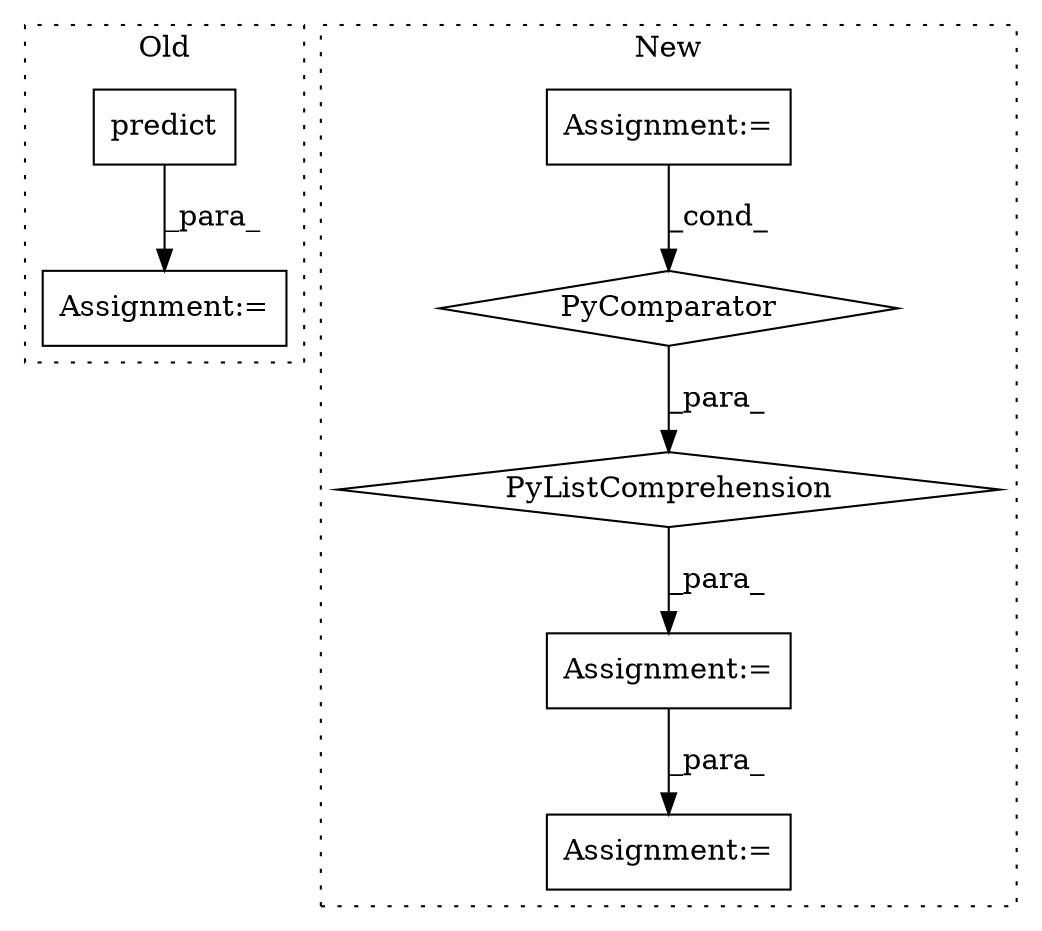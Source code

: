 digraph G {
subgraph cluster0 {
1 [label="predict" a="32" s="3298,3328" l="8,1" shape="box"];
5 [label="Assignment:=" a="7" s="3288" l="1" shape="box"];
label = "Old";
style="dotted";
}
subgraph cluster1 {
2 [label="PyComparator" a="113" s="3528" l="41" shape="diamond"];
3 [label="Assignment:=" a="7" s="3528" l="41" shape="box"];
4 [label="PyListComprehension" a="109" s="3422" l="155" shape="diamond"];
6 [label="Assignment:=" a="7" s="3404" l="18" shape="box"];
7 [label="Assignment:=" a="7" s="3631" l="2" shape="box"];
label = "New";
style="dotted";
}
1 -> 5 [label="_para_"];
2 -> 4 [label="_para_"];
3 -> 2 [label="_cond_"];
4 -> 6 [label="_para_"];
6 -> 7 [label="_para_"];
}